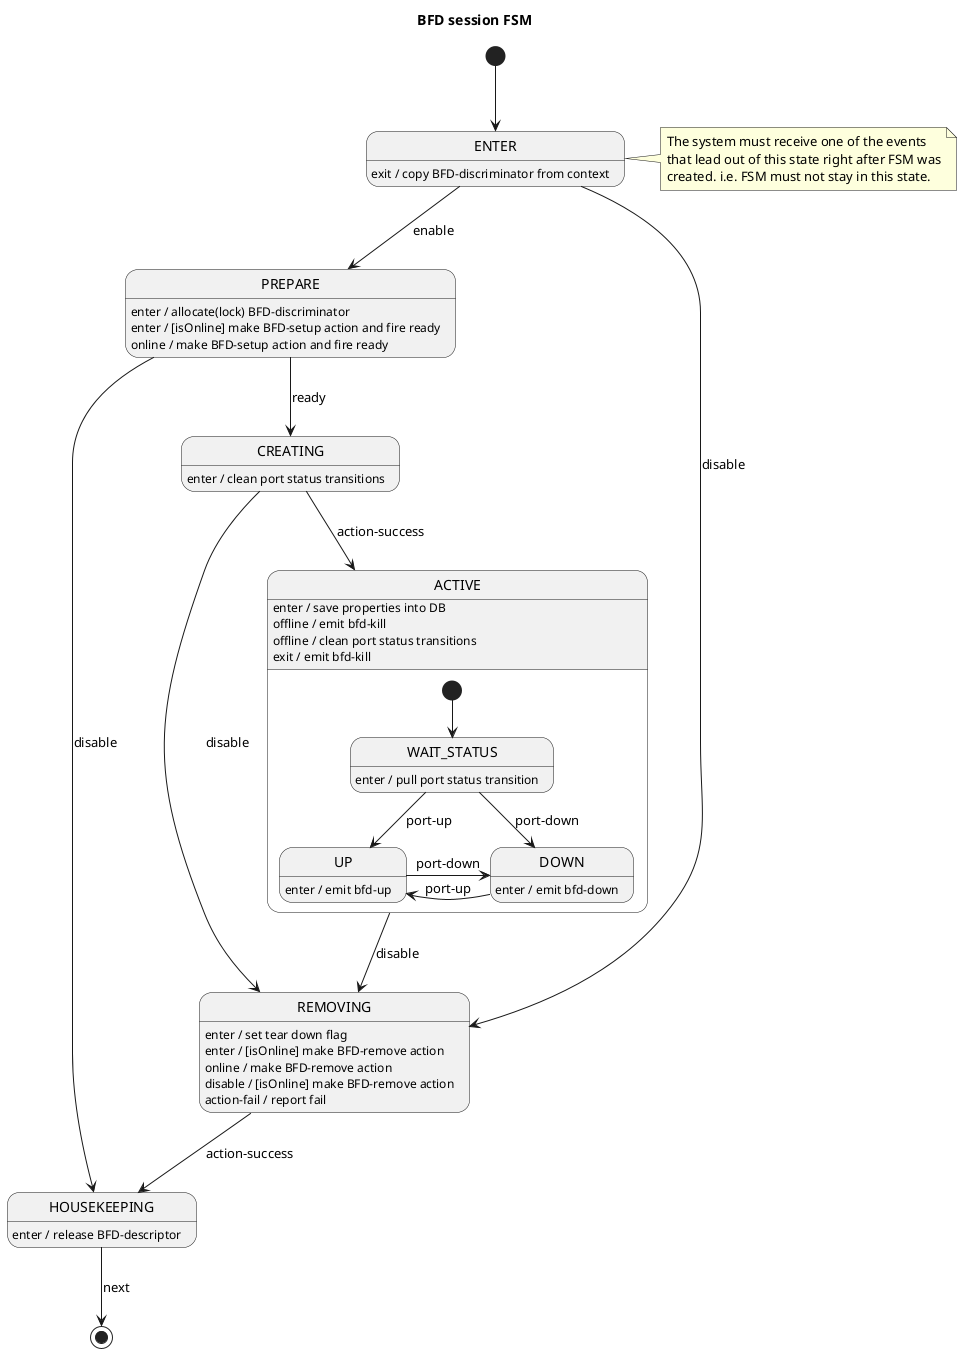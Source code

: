 Internal data
* ISL reference
* BFD descriptor
* switch online status listener
* port status listener
* BFD properties
* action
* tear down flag

Internal signals
* action-success
* action-fail
* ready

Input signals
* online
* offline
* port-up
* port-down
* enable (ISL-FSM)
* disable (ISL-FSM)
* speaker-response

Output signals
* bfd-up
* bfd-down
* bfd-fail
* bfd-kill

@startuml bfd-port-FSM
title BFD session FSM

[*] --> ENTER
note right of ENTER
    The system must receive one of the events
    that lead out of this state right after FSM was
    created. i.e. FSM must not stay in this state.
end note

ENTER --> PREPARE : enable
ENTER --> REMOVING : disable
ENTER : exit / copy BFD-discriminator from context

PREPARE : enter / allocate(lock) BFD-discriminator
PREPARE : enter / [isOnline] make BFD-setup action and fire ready
PREPARE --> CREATING : ready
PREPARE --> HOUSEKEEPING : disable
PREPARE : online / make BFD-setup action and fire ready

CREATING : enter / clean port status transitions
CREATING --> ACTIVE : action-success
CREATING --> REMOVING : disable

state ACTIVE {
    [*] --> WAIT_STATUS

    WAIT_STATUS --> UP : port-up
    WAIT_STATUS --> DOWN : port-down
    WAIT_STATUS : enter / pull port status transition

    UP -r-> DOWN : port-down
    UP : enter / emit bfd-up

    DOWN -l-> UP : port-up
    DOWN : enter / emit bfd-down
}
ACTIVE : enter / save properties into DB
ACTIVE --> REMOVING : disable
ACTIVE : offline / emit bfd-kill
ACTIVE : offline / clean port status transitions
ACTIVE : exit / emit bfd-kill

REMOVING : enter / set tear down flag
REMOVING : enter / [isOnline] make BFD-remove action
REMOVING --> HOUSEKEEPING : action-success
REMOVING : online / make BFD-remove action
REMOVING : disable / [isOnline] make BFD-remove action
REMOVING : action-fail / report fail

HOUSEKEEPING : enter / release BFD-descriptor
HOUSEKEEPING --> [*] : next

@enduml
